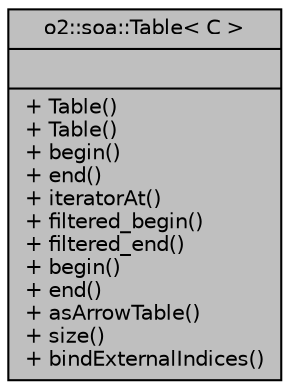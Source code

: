 digraph "o2::soa::Table&lt; C &gt;"
{
 // INTERACTIVE_SVG=YES
  bgcolor="transparent";
  edge [fontname="Helvetica",fontsize="10",labelfontname="Helvetica",labelfontsize="10"];
  node [fontname="Helvetica",fontsize="10",shape=record];
  Node3 [label="{o2::soa::Table\< C \>\n||+ Table()\l+ Table()\l+ begin()\l+ end()\l+ iteratorAt()\l+ filtered_begin()\l+ filtered_end()\l+ begin()\l+ end()\l+ asArrowTable()\l+ size()\l+ bindExternalIndices()\l}",height=0.2,width=0.4,color="black", fillcolor="grey75", style="filled", fontcolor="black"];
}

